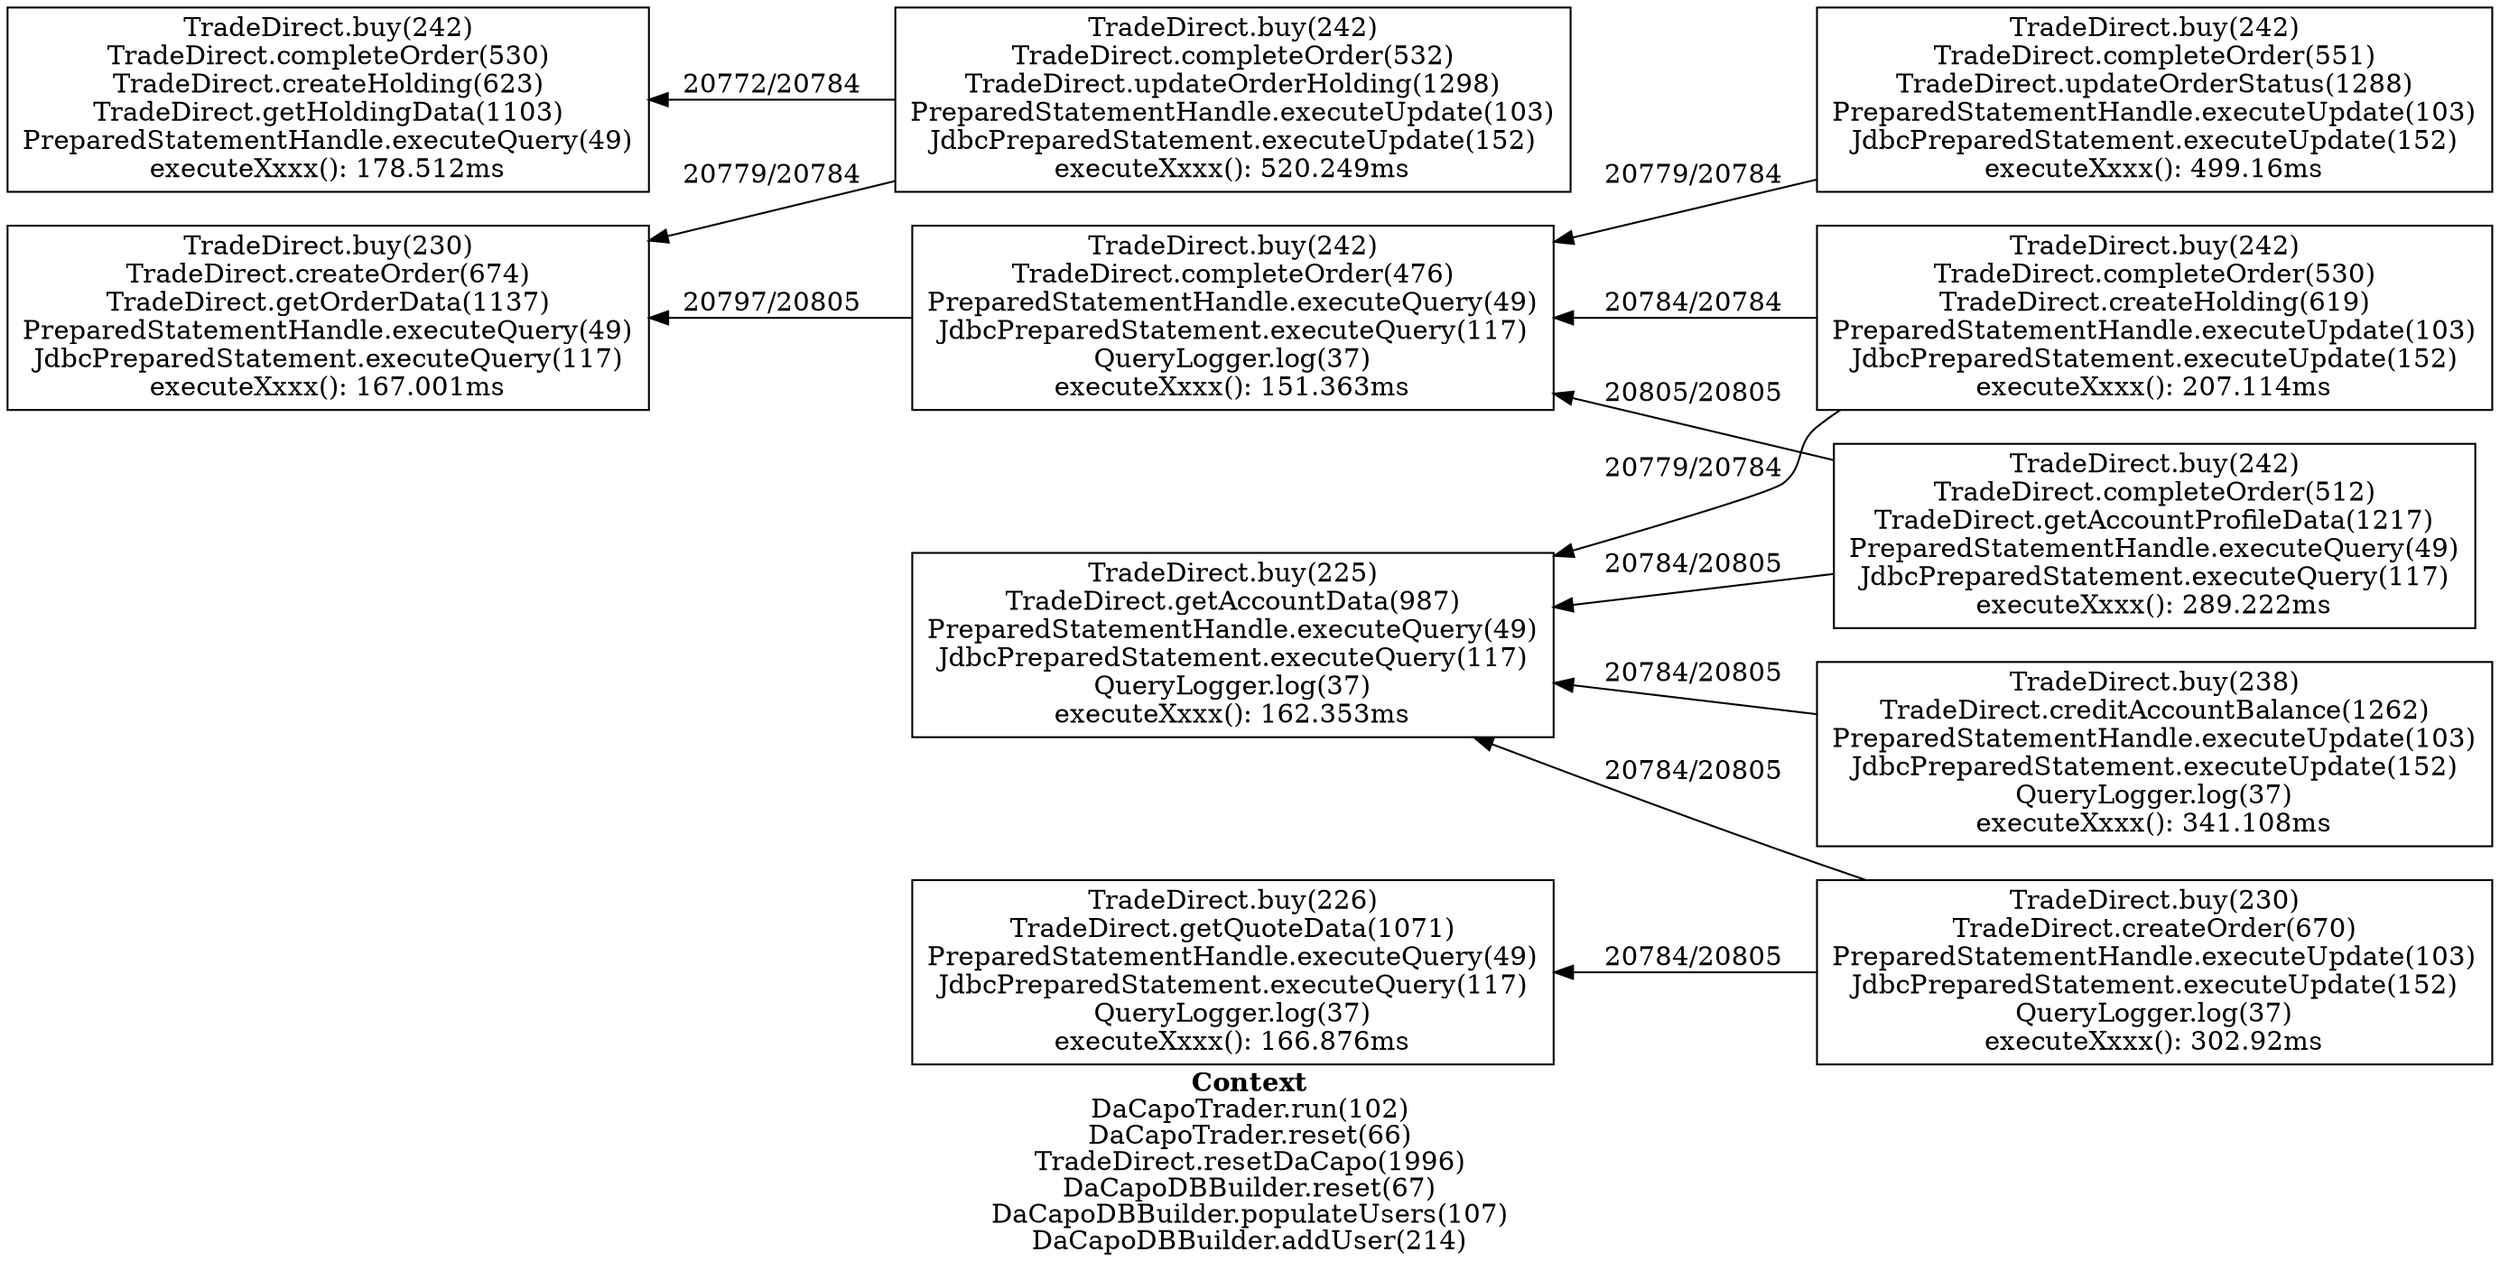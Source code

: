 digraph 858319113 { 
label=<<font face="Times-Bold">Context</font><br/>DaCapoTrader.run(102)<br/>DaCapoTrader.reset(66)<br/>TradeDirect.resetDaCapo(1996)<br/>DaCapoDBBuilder.reset(67)<br/>DaCapoDBBuilder.populateUsers(107)<br/>DaCapoDBBuilder.addUser(214)>;rankdir=RL;
1 [label="TradeDirect.buy(230)\nTradeDirect.createOrder(674)\nTradeDirect.getOrderData(1137)\nPreparedStatementHandle.executeQuery(49)\nJdbcPreparedStatement.executeQuery(117)\nexecuteXxxx(): 167.001ms", shape=box];
2 [label="TradeDirect.buy(242)\nTradeDirect.completeOrder(551)\nTradeDirect.updateOrderStatus(1288)\nPreparedStatementHandle.executeUpdate(103)\nJdbcPreparedStatement.executeUpdate(152)\nexecuteXxxx(): 499.16ms", shape=box];
3 [label="TradeDirect.buy(242)\nTradeDirect.completeOrder(532)\nTradeDirect.updateOrderHolding(1298)\nPreparedStatementHandle.executeUpdate(103)\nJdbcPreparedStatement.executeUpdate(152)\nexecuteXxxx(): 520.249ms", shape=box];
4 [label="TradeDirect.buy(230)\nTradeDirect.createOrder(670)\nPreparedStatementHandle.executeUpdate(103)\nJdbcPreparedStatement.executeUpdate(152)\nQueryLogger.log(37)\nexecuteXxxx(): 302.92ms", shape=box];
5 [label="TradeDirect.buy(242)\nTradeDirect.completeOrder(512)\nTradeDirect.getAccountProfileData(1217)\nPreparedStatementHandle.executeQuery(49)\nJdbcPreparedStatement.executeQuery(117)\nexecuteXxxx(): 289.222ms", shape=box];
6 [label="TradeDirect.buy(242)\nTradeDirect.completeOrder(476)\nPreparedStatementHandle.executeQuery(49)\nJdbcPreparedStatement.executeQuery(117)\nQueryLogger.log(37)\nexecuteXxxx(): 151.363ms", shape=box];
7 [label="TradeDirect.buy(242)\nTradeDirect.completeOrder(530)\nTradeDirect.createHolding(619)\nPreparedStatementHandle.executeUpdate(103)\nJdbcPreparedStatement.executeUpdate(152)\nexecuteXxxx(): 207.114ms", shape=box];
8 [label="TradeDirect.buy(242)\nTradeDirect.completeOrder(530)\nTradeDirect.createHolding(623)\nTradeDirect.getHoldingData(1103)\nPreparedStatementHandle.executeQuery(49)\nexecuteXxxx(): 178.512ms", shape=box];
9 [label="TradeDirect.buy(225)\nTradeDirect.getAccountData(987)\nPreparedStatementHandle.executeQuery(49)\nJdbcPreparedStatement.executeQuery(117)\nQueryLogger.log(37)\nexecuteXxxx(): 162.353ms", shape=box];
10 [label="TradeDirect.buy(226)\nTradeDirect.getQuoteData(1071)\nPreparedStatementHandle.executeQuery(49)\nJdbcPreparedStatement.executeQuery(117)\nQueryLogger.log(37)\nexecuteXxxx(): 166.876ms", shape=box];
11 [label="TradeDirect.buy(238)\nTradeDirect.creditAccountBalance(1262)\nPreparedStatementHandle.executeUpdate(103)\nJdbcPreparedStatement.executeUpdate(152)\nQueryLogger.log(37)\nexecuteXxxx(): 341.108ms", shape=box];
2 -> 6 [label="20779/20784"];
3 -> 1 [label="20779/20784"];
3 -> 8 [label="20772/20784"];
4 -> 9 [label="20784/20805"];
4 -> 10 [label="20784/20805"];
5 -> 6 [label="20805/20805"];
5 -> 9 [label="20784/20805"];
6 -> 1 [label="20797/20805"];
7 -> 6 [label="20784/20784"];
7 -> 9 [label="20779/20784"];
11 -> 9 [label="20784/20805"];
}

